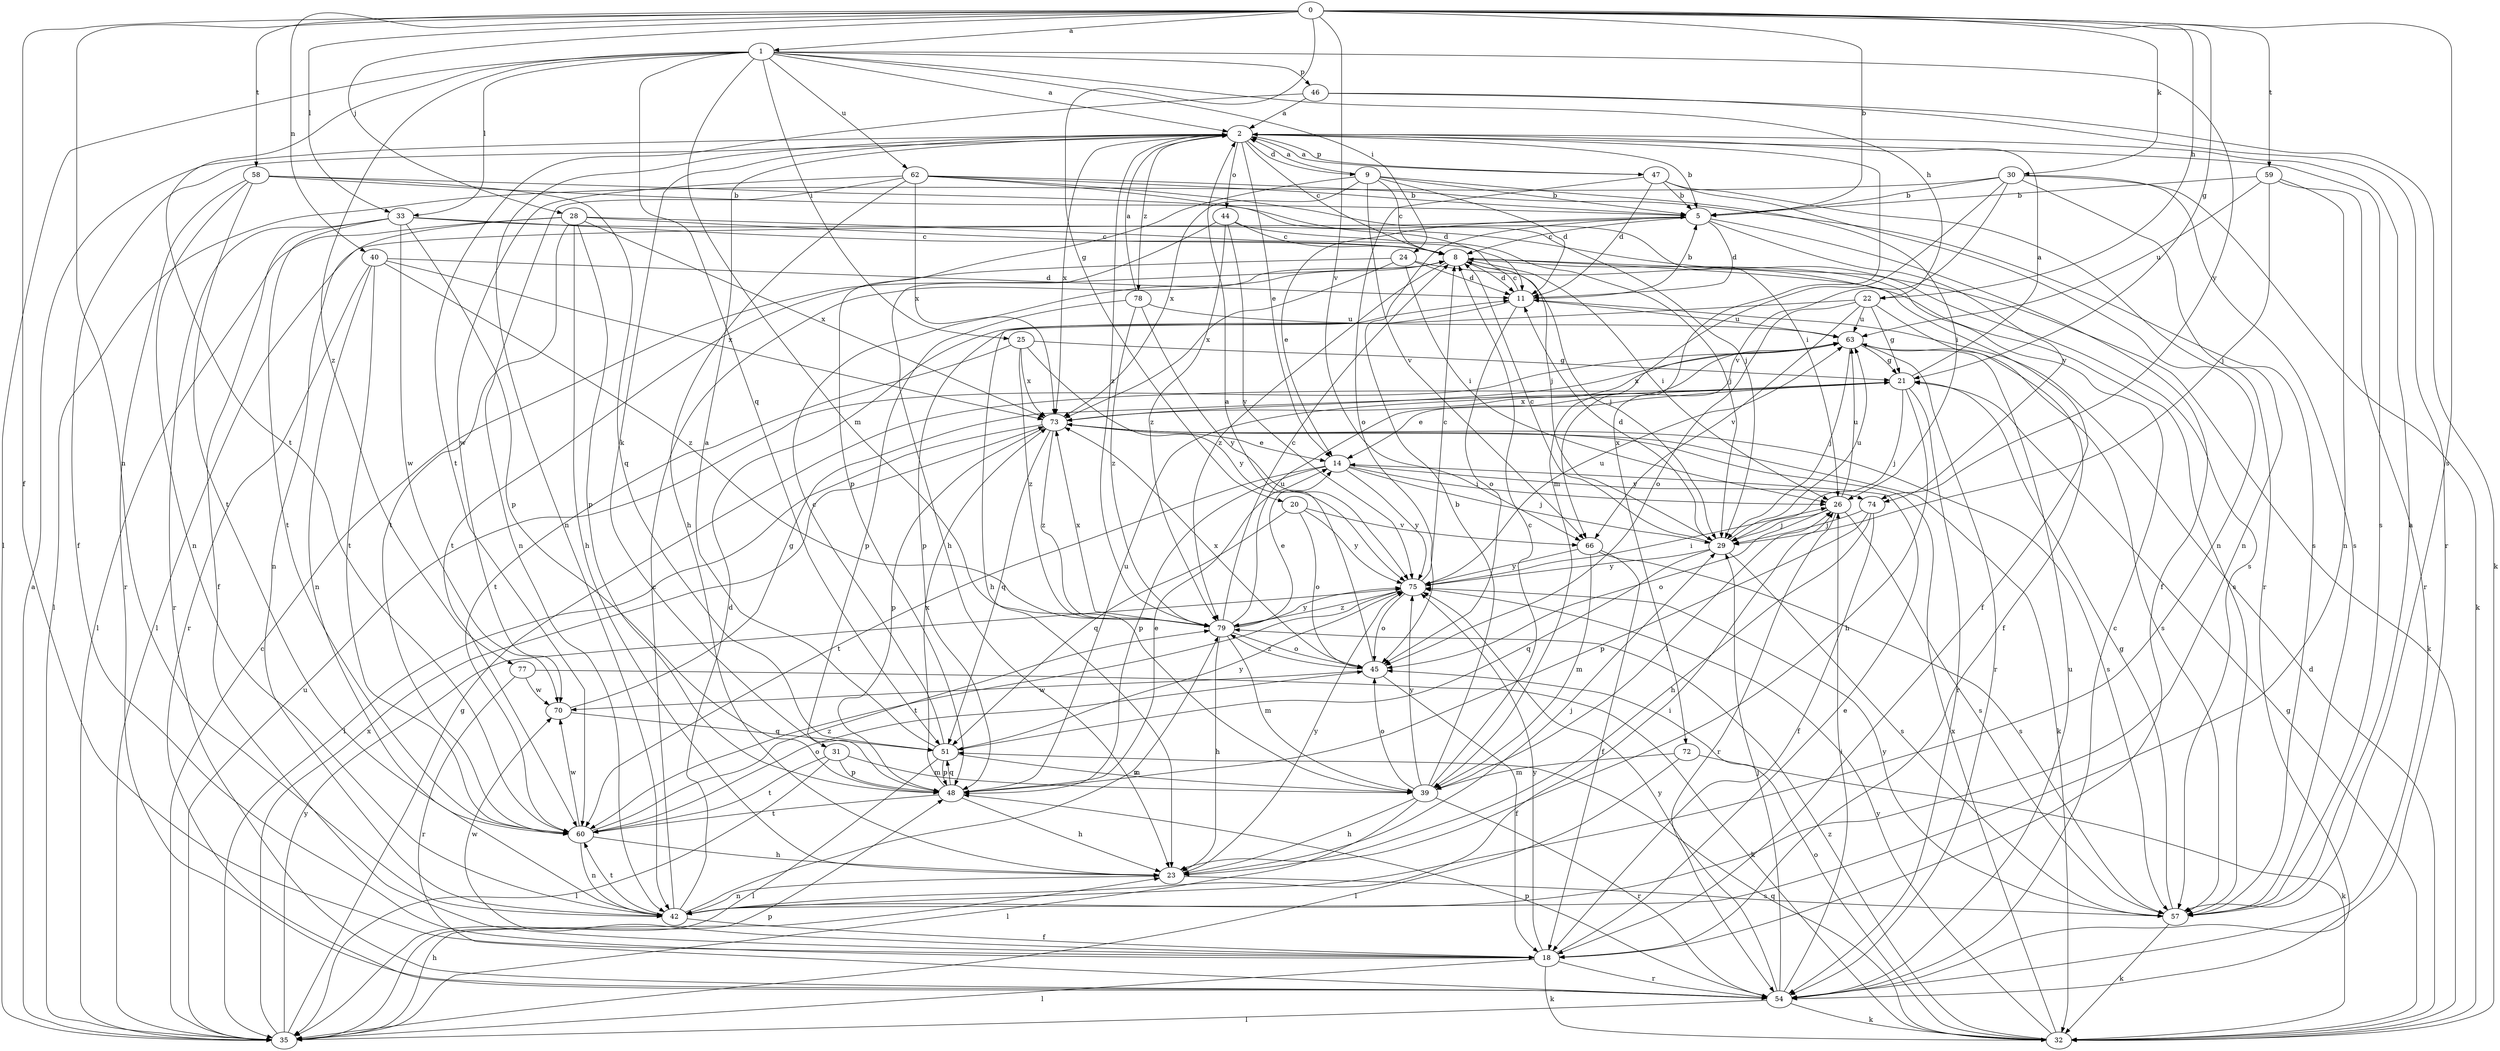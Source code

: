 strict digraph  {
0;
1;
2;
5;
8;
9;
11;
14;
18;
20;
21;
22;
23;
24;
25;
26;
28;
29;
30;
31;
32;
33;
35;
39;
40;
42;
44;
45;
46;
47;
48;
51;
54;
57;
58;
59;
60;
62;
63;
66;
70;
72;
73;
74;
75;
77;
78;
79;
0 -> 1  [label=a];
0 -> 5  [label=b];
0 -> 18  [label=f];
0 -> 20  [label=g];
0 -> 21  [label=g];
0 -> 22  [label=h];
0 -> 28  [label=j];
0 -> 30  [label=k];
0 -> 33  [label=l];
0 -> 40  [label=n];
0 -> 42  [label=n];
0 -> 57  [label=s];
0 -> 58  [label=t];
0 -> 59  [label=t];
0 -> 66  [label=v];
1 -> 2  [label=a];
1 -> 22  [label=h];
1 -> 24  [label=i];
1 -> 25  [label=i];
1 -> 33  [label=l];
1 -> 35  [label=l];
1 -> 39  [label=m];
1 -> 46  [label=p];
1 -> 51  [label=q];
1 -> 60  [label=t];
1 -> 62  [label=u];
1 -> 74  [label=y];
1 -> 77  [label=z];
2 -> 5  [label=b];
2 -> 8  [label=c];
2 -> 9  [label=d];
2 -> 14  [label=e];
2 -> 18  [label=f];
2 -> 31  [label=k];
2 -> 42  [label=n];
2 -> 44  [label=o];
2 -> 47  [label=p];
2 -> 57  [label=s];
2 -> 72  [label=x];
2 -> 73  [label=x];
2 -> 78  [label=z];
2 -> 79  [label=z];
5 -> 8  [label=c];
5 -> 11  [label=d];
5 -> 14  [label=e];
5 -> 18  [label=f];
5 -> 35  [label=l];
5 -> 74  [label=y];
8 -> 11  [label=d];
8 -> 18  [label=f];
8 -> 26  [label=i];
8 -> 29  [label=j];
8 -> 32  [label=k];
8 -> 79  [label=z];
9 -> 2  [label=a];
9 -> 5  [label=b];
9 -> 8  [label=c];
9 -> 11  [label=d];
9 -> 26  [label=i];
9 -> 48  [label=p];
9 -> 66  [label=v];
9 -> 73  [label=x];
11 -> 5  [label=b];
11 -> 8  [label=c];
11 -> 23  [label=h];
11 -> 45  [label=o];
11 -> 63  [label=u];
14 -> 26  [label=i];
14 -> 29  [label=j];
14 -> 48  [label=p];
14 -> 60  [label=t];
14 -> 74  [label=y];
14 -> 75  [label=y];
18 -> 14  [label=e];
18 -> 32  [label=k];
18 -> 35  [label=l];
18 -> 54  [label=r];
18 -> 70  [label=w];
18 -> 75  [label=y];
20 -> 45  [label=o];
20 -> 51  [label=q];
20 -> 66  [label=v];
20 -> 75  [label=y];
21 -> 2  [label=a];
21 -> 14  [label=e];
21 -> 23  [label=h];
21 -> 29  [label=j];
21 -> 54  [label=r];
21 -> 73  [label=x];
22 -> 18  [label=f];
22 -> 21  [label=g];
22 -> 45  [label=o];
22 -> 48  [label=p];
22 -> 63  [label=u];
22 -> 66  [label=v];
23 -> 29  [label=j];
23 -> 42  [label=n];
23 -> 57  [label=s];
23 -> 75  [label=y];
24 -> 11  [label=d];
24 -> 26  [label=i];
24 -> 57  [label=s];
24 -> 60  [label=t];
24 -> 73  [label=x];
25 -> 21  [label=g];
25 -> 60  [label=t];
25 -> 73  [label=x];
25 -> 75  [label=y];
25 -> 79  [label=z];
26 -> 29  [label=j];
26 -> 45  [label=o];
26 -> 54  [label=r];
26 -> 57  [label=s];
26 -> 63  [label=u];
28 -> 8  [label=c];
28 -> 23  [label=h];
28 -> 29  [label=j];
28 -> 35  [label=l];
28 -> 42  [label=n];
28 -> 48  [label=p];
28 -> 60  [label=t];
28 -> 73  [label=x];
29 -> 8  [label=c];
29 -> 11  [label=d];
29 -> 51  [label=q];
29 -> 57  [label=s];
29 -> 63  [label=u];
29 -> 75  [label=y];
30 -> 5  [label=b];
30 -> 32  [label=k];
30 -> 35  [label=l];
30 -> 39  [label=m];
30 -> 42  [label=n];
30 -> 57  [label=s];
30 -> 66  [label=v];
31 -> 35  [label=l];
31 -> 39  [label=m];
31 -> 48  [label=p];
31 -> 60  [label=t];
32 -> 11  [label=d];
32 -> 21  [label=g];
32 -> 45  [label=o];
32 -> 51  [label=q];
32 -> 73  [label=x];
32 -> 75  [label=y];
32 -> 79  [label=z];
33 -> 8  [label=c];
33 -> 18  [label=f];
33 -> 48  [label=p];
33 -> 54  [label=r];
33 -> 57  [label=s];
33 -> 60  [label=t];
33 -> 70  [label=w];
35 -> 2  [label=a];
35 -> 8  [label=c];
35 -> 21  [label=g];
35 -> 23  [label=h];
35 -> 48  [label=p];
35 -> 63  [label=u];
35 -> 73  [label=x];
35 -> 75  [label=y];
39 -> 5  [label=b];
39 -> 8  [label=c];
39 -> 23  [label=h];
39 -> 26  [label=i];
39 -> 35  [label=l];
39 -> 45  [label=o];
39 -> 54  [label=r];
39 -> 75  [label=y];
40 -> 11  [label=d];
40 -> 42  [label=n];
40 -> 54  [label=r];
40 -> 60  [label=t];
40 -> 73  [label=x];
40 -> 79  [label=z];
42 -> 8  [label=c];
42 -> 11  [label=d];
42 -> 18  [label=f];
42 -> 26  [label=i];
42 -> 60  [label=t];
42 -> 79  [label=z];
44 -> 8  [label=c];
44 -> 23  [label=h];
44 -> 29  [label=j];
44 -> 75  [label=y];
44 -> 79  [label=z];
45 -> 2  [label=a];
45 -> 18  [label=f];
45 -> 70  [label=w];
45 -> 73  [label=x];
45 -> 79  [label=z];
46 -> 2  [label=a];
46 -> 32  [label=k];
46 -> 54  [label=r];
46 -> 60  [label=t];
47 -> 2  [label=a];
47 -> 5  [label=b];
47 -> 11  [label=d];
47 -> 42  [label=n];
47 -> 45  [label=o];
47 -> 54  [label=r];
48 -> 14  [label=e];
48 -> 23  [label=h];
48 -> 51  [label=q];
48 -> 60  [label=t];
48 -> 63  [label=u];
48 -> 73  [label=x];
51 -> 2  [label=a];
51 -> 8  [label=c];
51 -> 35  [label=l];
51 -> 39  [label=m];
51 -> 48  [label=p];
51 -> 75  [label=y];
54 -> 8  [label=c];
54 -> 26  [label=i];
54 -> 29  [label=j];
54 -> 32  [label=k];
54 -> 35  [label=l];
54 -> 48  [label=p];
54 -> 63  [label=u];
54 -> 75  [label=y];
57 -> 2  [label=a];
57 -> 21  [label=g];
57 -> 32  [label=k];
57 -> 75  [label=y];
58 -> 5  [label=b];
58 -> 29  [label=j];
58 -> 42  [label=n];
58 -> 51  [label=q];
58 -> 54  [label=r];
58 -> 60  [label=t];
59 -> 5  [label=b];
59 -> 29  [label=j];
59 -> 42  [label=n];
59 -> 54  [label=r];
59 -> 63  [label=u];
60 -> 23  [label=h];
60 -> 42  [label=n];
60 -> 45  [label=o];
60 -> 70  [label=w];
60 -> 79  [label=z];
62 -> 5  [label=b];
62 -> 11  [label=d];
62 -> 23  [label=h];
62 -> 26  [label=i];
62 -> 42  [label=n];
62 -> 57  [label=s];
62 -> 70  [label=w];
62 -> 73  [label=x];
63 -> 21  [label=g];
63 -> 29  [label=j];
63 -> 54  [label=r];
63 -> 57  [label=s];
63 -> 73  [label=x];
66 -> 18  [label=f];
66 -> 39  [label=m];
66 -> 57  [label=s];
66 -> 75  [label=y];
70 -> 21  [label=g];
70 -> 51  [label=q];
72 -> 32  [label=k];
72 -> 35  [label=l];
72 -> 39  [label=m];
73 -> 14  [label=e];
73 -> 32  [label=k];
73 -> 35  [label=l];
73 -> 48  [label=p];
73 -> 51  [label=q];
73 -> 57  [label=s];
73 -> 79  [label=z];
74 -> 18  [label=f];
74 -> 23  [label=h];
74 -> 29  [label=j];
74 -> 48  [label=p];
75 -> 8  [label=c];
75 -> 26  [label=i];
75 -> 45  [label=o];
75 -> 60  [label=t];
75 -> 63  [label=u];
75 -> 79  [label=z];
77 -> 32  [label=k];
77 -> 54  [label=r];
77 -> 70  [label=w];
78 -> 2  [label=a];
78 -> 48  [label=p];
78 -> 63  [label=u];
78 -> 75  [label=y];
78 -> 79  [label=z];
79 -> 8  [label=c];
79 -> 14  [label=e];
79 -> 23  [label=h];
79 -> 39  [label=m];
79 -> 45  [label=o];
79 -> 63  [label=u];
79 -> 73  [label=x];
79 -> 75  [label=y];
}
